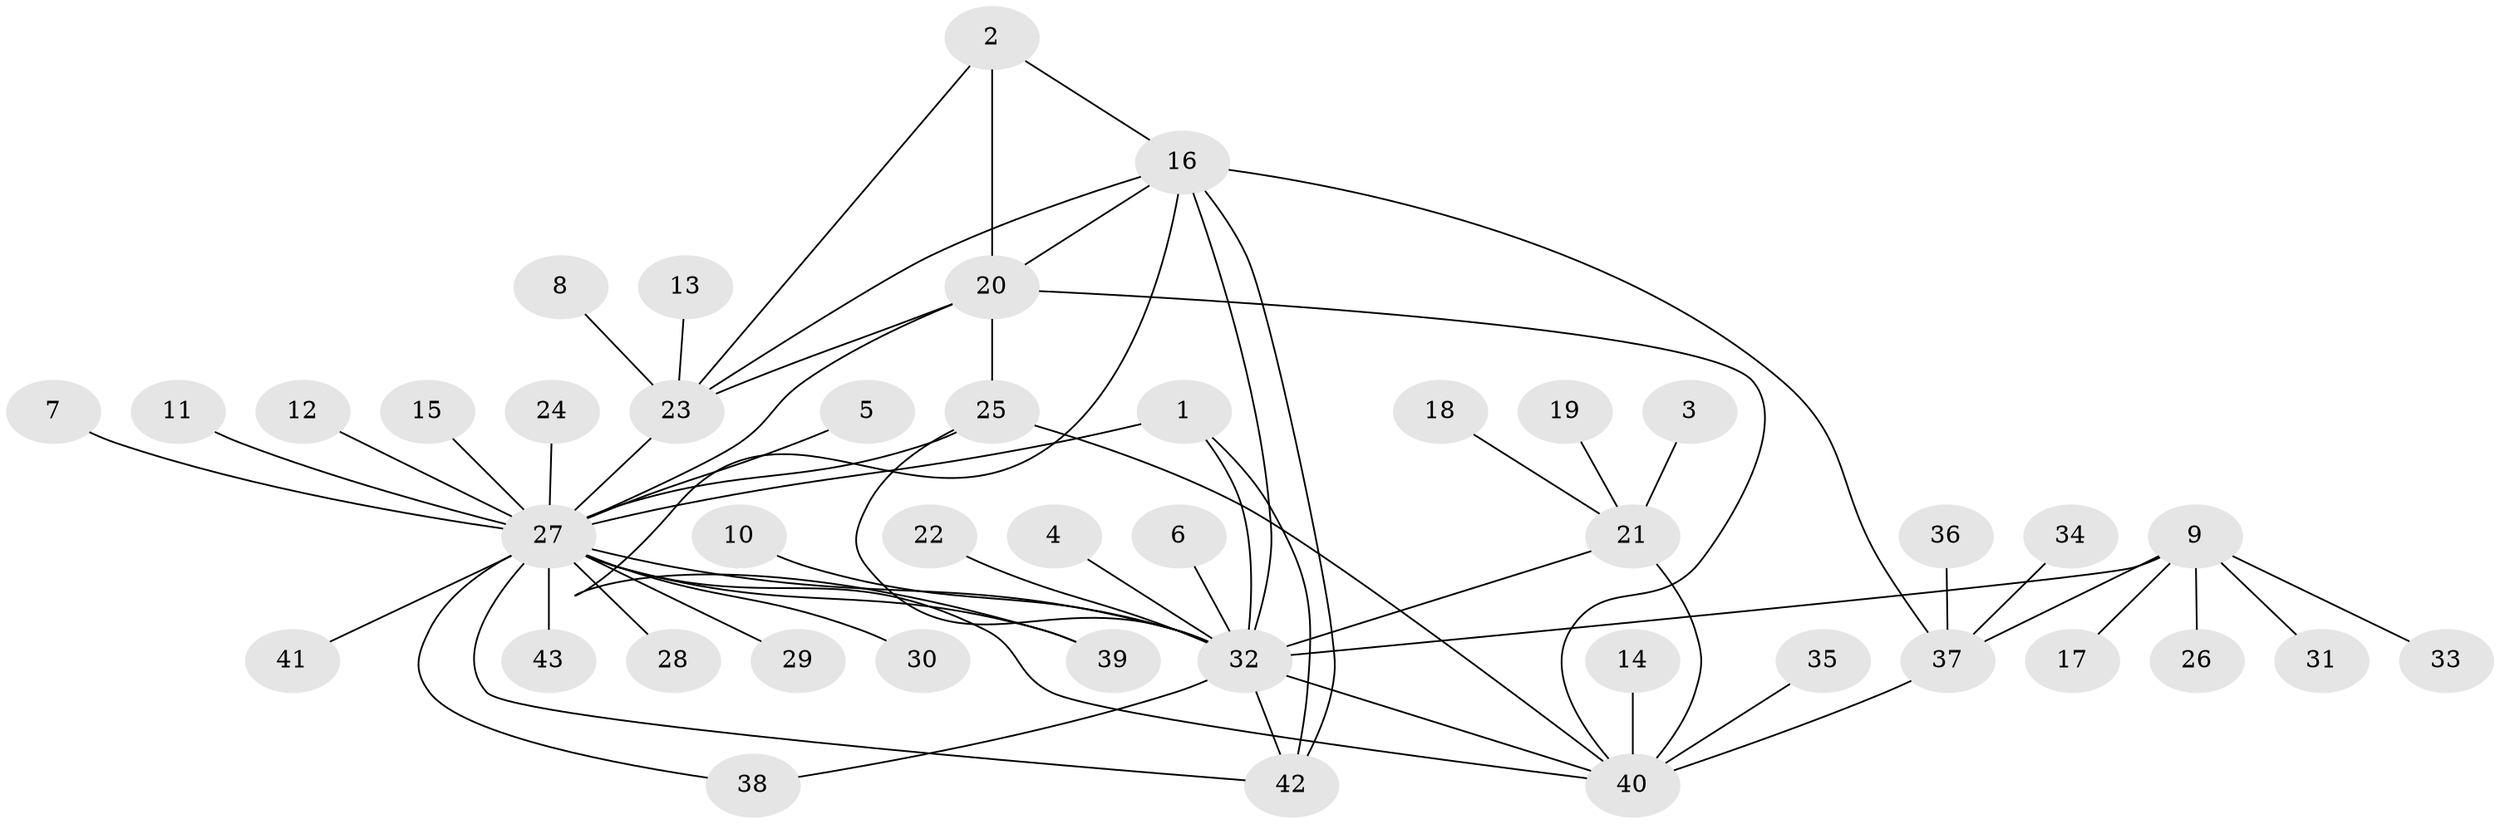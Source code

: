 // original degree distribution, {6: 0.047058823529411764, 5: 0.058823529411764705, 10: 0.023529411764705882, 3: 0.047058823529411764, 7: 0.011764705882352941, 12: 0.011764705882352941, 8: 0.023529411764705882, 4: 0.011764705882352941, 13: 0.023529411764705882, 2: 0.12941176470588237, 1: 0.611764705882353}
// Generated by graph-tools (version 1.1) at 2025/26/03/09/25 03:26:41]
// undirected, 43 vertices, 61 edges
graph export_dot {
graph [start="1"]
  node [color=gray90,style=filled];
  1;
  2;
  3;
  4;
  5;
  6;
  7;
  8;
  9;
  10;
  11;
  12;
  13;
  14;
  15;
  16;
  17;
  18;
  19;
  20;
  21;
  22;
  23;
  24;
  25;
  26;
  27;
  28;
  29;
  30;
  31;
  32;
  33;
  34;
  35;
  36;
  37;
  38;
  39;
  40;
  41;
  42;
  43;
  1 -- 27 [weight=1.0];
  1 -- 32 [weight=1.0];
  1 -- 42 [weight=1.0];
  2 -- 16 [weight=1.0];
  2 -- 20 [weight=1.0];
  2 -- 23 [weight=1.0];
  3 -- 21 [weight=1.0];
  4 -- 32 [weight=1.0];
  5 -- 27 [weight=1.0];
  6 -- 32 [weight=1.0];
  7 -- 27 [weight=1.0];
  8 -- 23 [weight=1.0];
  9 -- 17 [weight=1.0];
  9 -- 26 [weight=1.0];
  9 -- 31 [weight=1.0];
  9 -- 32 [weight=2.0];
  9 -- 33 [weight=1.0];
  9 -- 37 [weight=3.0];
  10 -- 32 [weight=1.0];
  11 -- 27 [weight=1.0];
  12 -- 27 [weight=1.0];
  13 -- 23 [weight=1.0];
  14 -- 40 [weight=1.0];
  15 -- 27 [weight=1.0];
  16 -- 20 [weight=1.0];
  16 -- 23 [weight=1.0];
  16 -- 32 [weight=1.0];
  16 -- 37 [weight=2.0];
  16 -- 39 [weight=1.0];
  16 -- 42 [weight=1.0];
  18 -- 21 [weight=1.0];
  19 -- 21 [weight=1.0];
  20 -- 23 [weight=1.0];
  20 -- 25 [weight=1.0];
  20 -- 27 [weight=1.0];
  20 -- 40 [weight=1.0];
  21 -- 32 [weight=2.0];
  21 -- 40 [weight=2.0];
  22 -- 32 [weight=1.0];
  23 -- 27 [weight=1.0];
  24 -- 27 [weight=1.0];
  25 -- 27 [weight=1.0];
  25 -- 32 [weight=1.0];
  25 -- 40 [weight=1.0];
  27 -- 28 [weight=1.0];
  27 -- 29 [weight=1.0];
  27 -- 30 [weight=1.0];
  27 -- 32 [weight=1.0];
  27 -- 38 [weight=1.0];
  27 -- 39 [weight=1.0];
  27 -- 40 [weight=1.0];
  27 -- 41 [weight=1.0];
  27 -- 42 [weight=1.0];
  27 -- 43 [weight=1.0];
  32 -- 38 [weight=1.0];
  32 -- 40 [weight=1.0];
  32 -- 42 [weight=1.0];
  34 -- 37 [weight=1.0];
  35 -- 40 [weight=1.0];
  36 -- 37 [weight=1.0];
  37 -- 40 [weight=1.0];
}
